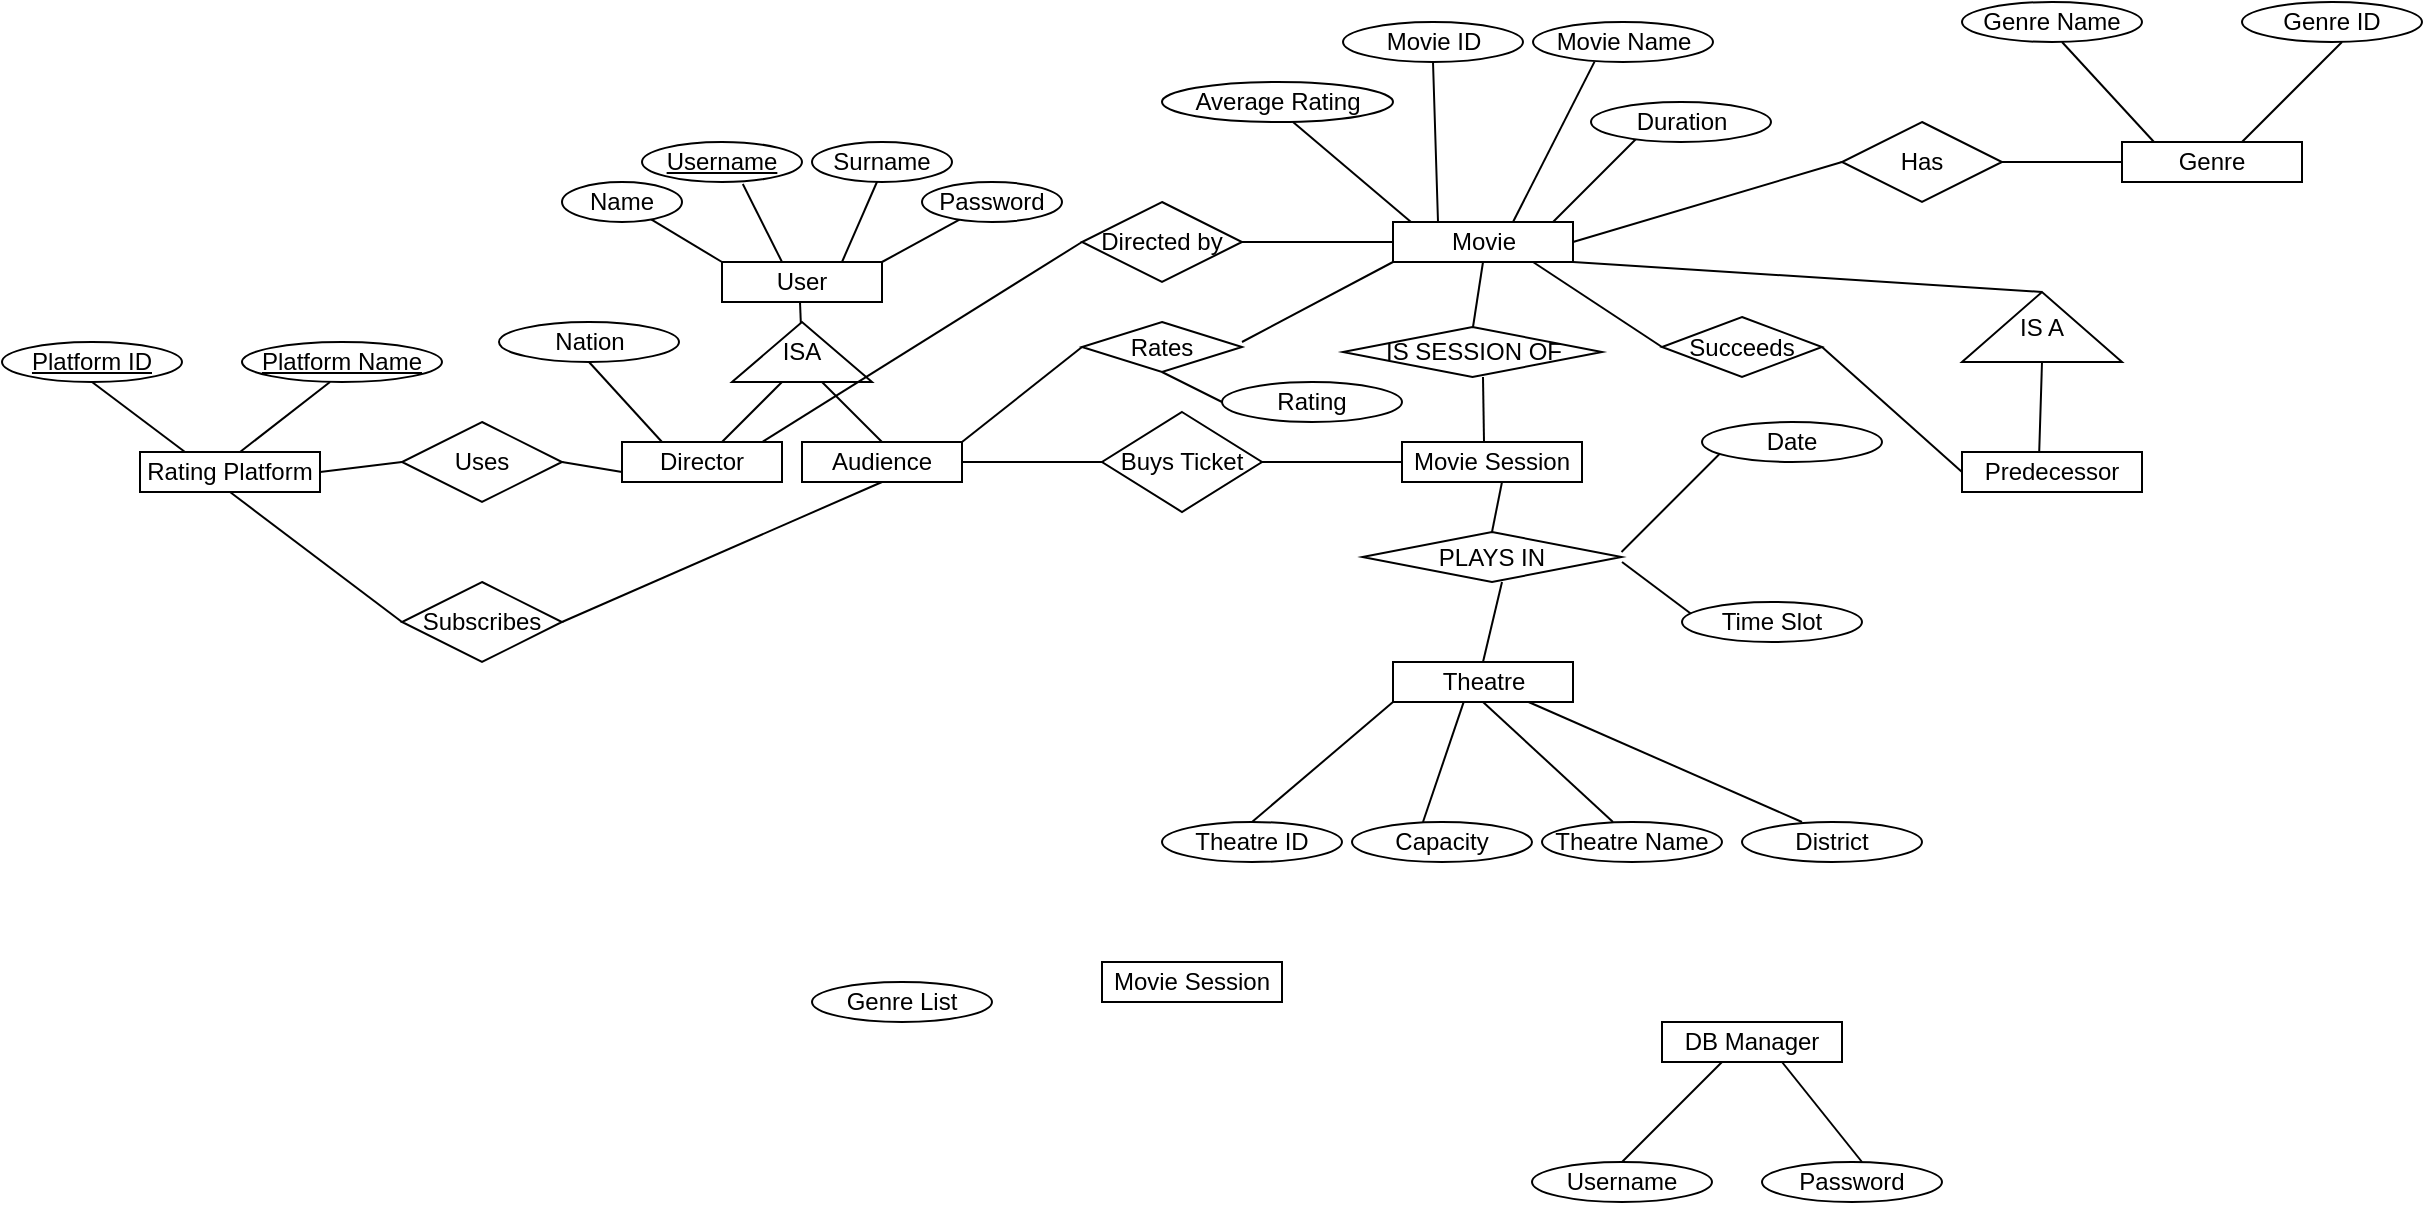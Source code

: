 <mxfile version="21.1.2" type="device">
  <diagram name="Sayfa -1" id="poSbmW3w7aa27YgTsH_x">
    <mxGraphModel dx="1400" dy="732" grid="1" gridSize="10" guides="1" tooltips="1" connect="1" arrows="1" fold="1" page="1" pageScale="1" pageWidth="827" pageHeight="1169" math="0" shadow="0">
      <root>
        <mxCell id="0" />
        <mxCell id="1" parent="0" />
        <mxCell id="N0dNc0JKmn3YzgxWupWn-2" value="User" style="rounded=0;whiteSpace=wrap;html=1;" parent="1" vertex="1">
          <mxGeometry x="500" y="250" width="80" height="20" as="geometry" />
        </mxCell>
        <mxCell id="N0dNc0JKmn3YzgxWupWn-3" value="" style="endArrow=none;html=1;rounded=0;" parent="1" edge="1">
          <mxGeometry width="50" height="50" relative="1" as="geometry">
            <mxPoint x="580" y="250" as="sourcePoint" />
            <mxPoint x="618.76" y="228.858" as="targetPoint" />
          </mxGeometry>
        </mxCell>
        <mxCell id="N0dNc0JKmn3YzgxWupWn-7" value="" style="endArrow=none;html=1;rounded=0;entryX=0.414;entryY=1.05;entryDx=0;entryDy=0;entryPerimeter=0;" parent="1" edge="1">
          <mxGeometry width="50" height="50" relative="1" as="geometry">
            <mxPoint x="560" y="250" as="sourcePoint" />
            <mxPoint x="581.4" y="201" as="targetPoint" />
          </mxGeometry>
        </mxCell>
        <mxCell id="N0dNc0JKmn3YzgxWupWn-8" value="" style="endArrow=none;html=1;rounded=0;entryX=0.63;entryY=1.05;entryDx=0;entryDy=0;entryPerimeter=0;" parent="1" target="N0dNc0JKmn3YzgxWupWn-11" edge="1">
          <mxGeometry width="50" height="50" relative="1" as="geometry">
            <mxPoint x="530" y="250" as="sourcePoint" />
            <mxPoint x="530" y="190" as="targetPoint" />
          </mxGeometry>
        </mxCell>
        <mxCell id="N0dNc0JKmn3YzgxWupWn-9" value="" style="endArrow=none;html=1;rounded=0;" parent="1" source="N0dNc0JKmn3YzgxWupWn-24" edge="1">
          <mxGeometry width="50" height="50" relative="1" as="geometry">
            <mxPoint x="500" y="250" as="sourcePoint" />
            <mxPoint x="450" y="230" as="targetPoint" />
          </mxGeometry>
        </mxCell>
        <mxCell id="N0dNc0JKmn3YzgxWupWn-11" value="&lt;u&gt;Username&lt;/u&gt;" style="ellipse;whiteSpace=wrap;html=1;" parent="1" vertex="1">
          <mxGeometry x="460" y="190" width="80" height="20" as="geometry" />
        </mxCell>
        <mxCell id="N0dNc0JKmn3YzgxWupWn-13" style="edgeStyle=orthogonalEdgeStyle;rounded=0;orthogonalLoop=1;jettySize=auto;html=1;exitX=0.5;exitY=1;exitDx=0;exitDy=0;" parent="1" edge="1">
          <mxGeometry relative="1" as="geometry">
            <mxPoint x="650" y="180" as="sourcePoint" />
            <mxPoint x="650" y="180" as="targetPoint" />
          </mxGeometry>
        </mxCell>
        <mxCell id="N0dNc0JKmn3YzgxWupWn-16" value="" style="endArrow=none;html=1;rounded=0;" parent="1" source="N0dNc0JKmn3YzgxWupWn-17" edge="1">
          <mxGeometry width="50" height="50" relative="1" as="geometry">
            <mxPoint x="540" y="300" as="sourcePoint" />
            <mxPoint x="539" y="270" as="targetPoint" />
          </mxGeometry>
        </mxCell>
        <mxCell id="N0dNc0JKmn3YzgxWupWn-18" value="" style="endArrow=none;html=1;rounded=0;" parent="1" target="N0dNc0JKmn3YzgxWupWn-17" edge="1">
          <mxGeometry width="50" height="50" relative="1" as="geometry">
            <mxPoint x="540" y="300" as="sourcePoint" />
            <mxPoint x="539" y="270" as="targetPoint" />
          </mxGeometry>
        </mxCell>
        <mxCell id="N0dNc0JKmn3YzgxWupWn-17" value="ISA" style="triangle;whiteSpace=wrap;html=1;direction=north;" parent="1" vertex="1">
          <mxGeometry x="505" y="280" width="70" height="30" as="geometry" />
        </mxCell>
        <mxCell id="N0dNc0JKmn3YzgxWupWn-19" value="" style="endArrow=none;html=1;rounded=0;" parent="1" edge="1">
          <mxGeometry width="50" height="50" relative="1" as="geometry">
            <mxPoint x="500" y="340" as="sourcePoint" />
            <mxPoint x="530" y="310" as="targetPoint" />
          </mxGeometry>
        </mxCell>
        <mxCell id="N0dNc0JKmn3YzgxWupWn-20" value="" style="endArrow=none;html=1;rounded=0;" parent="1" edge="1">
          <mxGeometry width="50" height="50" relative="1" as="geometry">
            <mxPoint x="580" y="340" as="sourcePoint" />
            <mxPoint x="550" y="310" as="targetPoint" />
          </mxGeometry>
        </mxCell>
        <mxCell id="N0dNc0JKmn3YzgxWupWn-22" value="Audience" style="rounded=0;whiteSpace=wrap;html=1;" parent="1" vertex="1">
          <mxGeometry x="540" y="340" width="80" height="20" as="geometry" />
        </mxCell>
        <mxCell id="N0dNc0JKmn3YzgxWupWn-23" value="Director" style="rounded=0;whiteSpace=wrap;html=1;" parent="1" vertex="1">
          <mxGeometry x="450" y="340" width="80" height="20" as="geometry" />
        </mxCell>
        <mxCell id="N0dNc0JKmn3YzgxWupWn-25" value="Surname" style="ellipse;whiteSpace=wrap;html=1;" parent="1" vertex="1">
          <mxGeometry x="545" y="190" width="70" height="20" as="geometry" />
        </mxCell>
        <mxCell id="N0dNc0JKmn3YzgxWupWn-26" value="Password" style="ellipse;whiteSpace=wrap;html=1;" parent="1" vertex="1">
          <mxGeometry x="600" y="210" width="70" height="20" as="geometry" />
        </mxCell>
        <mxCell id="N0dNc0JKmn3YzgxWupWn-27" value="" style="endArrow=none;html=1;rounded=0;" parent="1" target="N0dNc0JKmn3YzgxWupWn-24" edge="1">
          <mxGeometry width="50" height="50" relative="1" as="geometry">
            <mxPoint x="500" y="250" as="sourcePoint" />
            <mxPoint x="450" y="230" as="targetPoint" />
          </mxGeometry>
        </mxCell>
        <mxCell id="N0dNc0JKmn3YzgxWupWn-24" value="Name" style="ellipse;whiteSpace=wrap;html=1;" parent="1" vertex="1">
          <mxGeometry x="420" y="210" width="60" height="20" as="geometry" />
        </mxCell>
        <mxCell id="N0dNc0JKmn3YzgxWupWn-28" value="Rating Platform" style="rounded=0;whiteSpace=wrap;html=1;" parent="1" vertex="1">
          <mxGeometry x="209" y="345" width="90" height="20" as="geometry" />
        </mxCell>
        <mxCell id="N0dNc0JKmn3YzgxWupWn-29" value="&lt;u&gt;Platform Name&lt;/u&gt;" style="ellipse;whiteSpace=wrap;html=1;" parent="1" vertex="1">
          <mxGeometry x="260" y="290" width="100" height="20" as="geometry" />
        </mxCell>
        <mxCell id="N0dNc0JKmn3YzgxWupWn-30" value="&lt;u&gt;Platform ID&lt;/u&gt;" style="ellipse;whiteSpace=wrap;html=1;" parent="1" vertex="1">
          <mxGeometry x="140" y="290" width="90" height="20" as="geometry" />
        </mxCell>
        <mxCell id="N0dNc0JKmn3YzgxWupWn-31" value="" style="endArrow=none;html=1;rounded=0;entryX=0.5;entryY=1;entryDx=0;entryDy=0;" parent="1" edge="1">
          <mxGeometry width="50" height="50" relative="1" as="geometry">
            <mxPoint x="259" y="345" as="sourcePoint" />
            <mxPoint x="304" y="310" as="targetPoint" />
          </mxGeometry>
        </mxCell>
        <mxCell id="N0dNc0JKmn3YzgxWupWn-32" value="" style="endArrow=none;html=1;rounded=0;entryX=0.5;entryY=1;entryDx=0;entryDy=0;exitX=0.25;exitY=0;exitDx=0;exitDy=0;" parent="1" source="N0dNc0JKmn3YzgxWupWn-28" edge="1">
          <mxGeometry width="50" height="50" relative="1" as="geometry">
            <mxPoint x="140" y="345" as="sourcePoint" />
            <mxPoint x="185" y="310" as="targetPoint" />
          </mxGeometry>
        </mxCell>
        <mxCell id="N0dNc0JKmn3YzgxWupWn-66" value="Movie Session" style="rounded=0;whiteSpace=wrap;html=1;" parent="1" vertex="1">
          <mxGeometry x="690" y="600" width="90" height="20" as="geometry" />
        </mxCell>
        <mxCell id="N0dNc0JKmn3YzgxWupWn-77" value="Genre List" style="ellipse;whiteSpace=wrap;html=1;" parent="1" vertex="1">
          <mxGeometry x="545" y="610" width="90" height="20" as="geometry" />
        </mxCell>
        <mxCell id="9goSQjXUTcx60Nx5XbYn-3" value="Nation" style="ellipse;whiteSpace=wrap;html=1;" parent="1" vertex="1">
          <mxGeometry x="388.5" y="280" width="90" height="20" as="geometry" />
        </mxCell>
        <mxCell id="9goSQjXUTcx60Nx5XbYn-4" value="" style="endArrow=none;html=1;rounded=0;entryX=0.5;entryY=1;entryDx=0;entryDy=0;exitX=0.25;exitY=0;exitDx=0;exitDy=0;" parent="1" source="N0dNc0JKmn3YzgxWupWn-23" target="9goSQjXUTcx60Nx5XbYn-3" edge="1">
          <mxGeometry width="50" height="50" relative="1" as="geometry">
            <mxPoint x="438.5" y="340" as="sourcePoint" />
            <mxPoint x="478.5" y="300" as="targetPoint" />
          </mxGeometry>
        </mxCell>
        <mxCell id="9goSQjXUTcx60Nx5XbYn-6" value="Uses" style="rhombus;whiteSpace=wrap;html=1;" parent="1" vertex="1">
          <mxGeometry x="340" y="330" width="80" height="40" as="geometry" />
        </mxCell>
        <mxCell id="9goSQjXUTcx60Nx5XbYn-7" value="" style="endArrow=none;html=1;rounded=0;entryX=0;entryY=0.75;entryDx=0;entryDy=0;" parent="1" target="N0dNc0JKmn3YzgxWupWn-23" edge="1">
          <mxGeometry width="50" height="50" relative="1" as="geometry">
            <mxPoint x="420" y="350" as="sourcePoint" />
            <mxPoint x="440" y="350" as="targetPoint" />
          </mxGeometry>
        </mxCell>
        <mxCell id="9goSQjXUTcx60Nx5XbYn-8" value="" style="endArrow=none;html=1;rounded=0;exitX=1;exitY=0.5;exitDx=0;exitDy=0;" parent="1" source="N0dNc0JKmn3YzgxWupWn-28" edge="1">
          <mxGeometry width="50" height="50" relative="1" as="geometry">
            <mxPoint x="290" y="400" as="sourcePoint" />
            <mxPoint x="340" y="350" as="targetPoint" />
          </mxGeometry>
        </mxCell>
        <mxCell id="9goSQjXUTcx60Nx5XbYn-11" value="" style="endArrow=none;html=1;rounded=0;" parent="1" edge="1">
          <mxGeometry width="50" height="50" relative="1" as="geometry">
            <mxPoint x="620" y="350" as="sourcePoint" />
            <mxPoint x="690" y="350" as="targetPoint" />
          </mxGeometry>
        </mxCell>
        <mxCell id="9goSQjXUTcx60Nx5XbYn-12" value="Buys Ticket" style="rhombus;whiteSpace=wrap;html=1;" parent="1" vertex="1">
          <mxGeometry x="690" y="325" width="80" height="50" as="geometry" />
        </mxCell>
        <mxCell id="9goSQjXUTcx60Nx5XbYn-13" value="" style="endArrow=none;html=1;rounded=0;" parent="1" edge="1">
          <mxGeometry width="50" height="50" relative="1" as="geometry">
            <mxPoint x="770" y="350" as="sourcePoint" />
            <mxPoint x="840" y="350" as="targetPoint" />
          </mxGeometry>
        </mxCell>
        <mxCell id="9goSQjXUTcx60Nx5XbYn-15" value="Movie Session" style="rounded=0;whiteSpace=wrap;html=1;" parent="1" vertex="1">
          <mxGeometry x="840" y="340" width="90" height="20" as="geometry" />
        </mxCell>
        <mxCell id="9goSQjXUTcx60Nx5XbYn-16" value="Subscribes" style="rhombus;whiteSpace=wrap;html=1;" parent="1" vertex="1">
          <mxGeometry x="340" y="410" width="80" height="40" as="geometry" />
        </mxCell>
        <mxCell id="9goSQjXUTcx60Nx5XbYn-17" value="" style="endArrow=none;html=1;rounded=0;entryX=0.5;entryY=1;entryDx=0;entryDy=0;" parent="1" target="N0dNc0JKmn3YzgxWupWn-22" edge="1">
          <mxGeometry width="50" height="50" relative="1" as="geometry">
            <mxPoint x="420" y="430" as="sourcePoint" />
            <mxPoint x="470" y="380" as="targetPoint" />
          </mxGeometry>
        </mxCell>
        <mxCell id="9goSQjXUTcx60Nx5XbYn-18" value="" style="endArrow=none;html=1;rounded=0;exitX=0.5;exitY=1;exitDx=0;exitDy=0;" parent="1" source="N0dNc0JKmn3YzgxWupWn-28" edge="1">
          <mxGeometry width="50" height="50" relative="1" as="geometry">
            <mxPoint x="290" y="480" as="sourcePoint" />
            <mxPoint x="340" y="430" as="targetPoint" />
          </mxGeometry>
        </mxCell>
        <mxCell id="9goSQjXUTcx60Nx5XbYn-19" value="Theatre" style="rounded=0;whiteSpace=wrap;html=1;" parent="1" vertex="1">
          <mxGeometry x="835.5" y="450" width="90" height="20" as="geometry" />
        </mxCell>
        <mxCell id="9goSQjXUTcx60Nx5XbYn-25" value="Theatre ID" style="ellipse;whiteSpace=wrap;html=1;" parent="1" vertex="1">
          <mxGeometry x="720" y="530" width="90" height="20" as="geometry" />
        </mxCell>
        <mxCell id="9goSQjXUTcx60Nx5XbYn-26" value="District" style="ellipse;whiteSpace=wrap;html=1;" parent="1" vertex="1">
          <mxGeometry x="1010" y="530" width="90" height="20" as="geometry" />
        </mxCell>
        <mxCell id="9goSQjXUTcx60Nx5XbYn-27" value="Capacity" style="ellipse;whiteSpace=wrap;html=1;" parent="1" vertex="1">
          <mxGeometry x="815" y="530" width="90" height="20" as="geometry" />
        </mxCell>
        <mxCell id="9goSQjXUTcx60Nx5XbYn-28" value="Theatre Name" style="ellipse;whiteSpace=wrap;html=1;" parent="1" vertex="1">
          <mxGeometry x="910" y="530" width="90" height="20" as="geometry" />
        </mxCell>
        <mxCell id="9goSQjXUTcx60Nx5XbYn-36" value="Movie" style="rounded=0;whiteSpace=wrap;html=1;" parent="1" vertex="1">
          <mxGeometry x="835.5" y="230" width="90" height="20" as="geometry" />
        </mxCell>
        <mxCell id="9goSQjXUTcx60Nx5XbYn-37" value="" style="endArrow=none;html=1;rounded=0;" parent="1" edge="1">
          <mxGeometry width="50" height="50" relative="1" as="geometry">
            <mxPoint x="915.5" y="230" as="sourcePoint" />
            <mxPoint x="965.5" y="180" as="targetPoint" />
          </mxGeometry>
        </mxCell>
        <mxCell id="9goSQjXUTcx60Nx5XbYn-38" value="" style="endArrow=none;html=1;rounded=0;" parent="1" edge="1">
          <mxGeometry width="50" height="50" relative="1" as="geometry">
            <mxPoint x="844.5" y="230" as="sourcePoint" />
            <mxPoint x="785.5" y="180" as="targetPoint" />
          </mxGeometry>
        </mxCell>
        <mxCell id="9goSQjXUTcx60Nx5XbYn-39" value="" style="endArrow=none;html=1;rounded=0;entryX=0.5;entryY=1;entryDx=0;entryDy=0;" parent="1" target="9goSQjXUTcx60Nx5XbYn-43" edge="1">
          <mxGeometry width="50" height="50" relative="1" as="geometry">
            <mxPoint x="858" y="230" as="sourcePoint" />
            <mxPoint x="853" y="180" as="targetPoint" />
          </mxGeometry>
        </mxCell>
        <mxCell id="9goSQjXUTcx60Nx5XbYn-40" value="" style="endArrow=none;html=1;rounded=0;entryX=0.342;entryY=0.99;entryDx=0;entryDy=0;entryPerimeter=0;" parent="1" target="9goSQjXUTcx60Nx5XbYn-44" edge="1">
          <mxGeometry width="50" height="50" relative="1" as="geometry">
            <mxPoint x="895.5" y="230" as="sourcePoint" />
            <mxPoint x="913" y="180" as="targetPoint" />
          </mxGeometry>
        </mxCell>
        <mxCell id="9goSQjXUTcx60Nx5XbYn-41" value="Average Rating" style="ellipse;whiteSpace=wrap;html=1;" parent="1" vertex="1">
          <mxGeometry x="720" y="160" width="115.5" height="20" as="geometry" />
        </mxCell>
        <mxCell id="9goSQjXUTcx60Nx5XbYn-42" value="Duration" style="ellipse;whiteSpace=wrap;html=1;" parent="1" vertex="1">
          <mxGeometry x="934.5" y="170" width="90" height="20" as="geometry" />
        </mxCell>
        <mxCell id="9goSQjXUTcx60Nx5XbYn-43" value="Movie ID" style="ellipse;whiteSpace=wrap;html=1;" parent="1" vertex="1">
          <mxGeometry x="810.5" y="130" width="90" height="20" as="geometry" />
        </mxCell>
        <mxCell id="9goSQjXUTcx60Nx5XbYn-44" value="Movie Name" style="ellipse;whiteSpace=wrap;html=1;" parent="1" vertex="1">
          <mxGeometry x="905.5" y="130" width="90" height="20" as="geometry" />
        </mxCell>
        <mxCell id="9goSQjXUTcx60Nx5XbYn-45" value="IS SESSION OF" style="rhombus;whiteSpace=wrap;html=1;" parent="1" vertex="1">
          <mxGeometry x="810.5" y="282.5" width="129.5" height="25" as="geometry" />
        </mxCell>
        <mxCell id="9goSQjXUTcx60Nx5XbYn-46" value="" style="endArrow=none;html=1;rounded=0;" parent="1" edge="1">
          <mxGeometry width="50" height="50" relative="1" as="geometry">
            <mxPoint x="881" y="340" as="sourcePoint" />
            <mxPoint x="880.5" y="307.5" as="targetPoint" />
          </mxGeometry>
        </mxCell>
        <mxCell id="9goSQjXUTcx60Nx5XbYn-47" value="" style="endArrow=none;html=1;rounded=0;entryX=0.5;entryY=1;entryDx=0;entryDy=0;" parent="1" target="9goSQjXUTcx60Nx5XbYn-36" edge="1">
          <mxGeometry width="50" height="50" relative="1" as="geometry">
            <mxPoint x="875.5" y="282.5" as="sourcePoint" />
            <mxPoint x="925.5" y="232.5" as="targetPoint" />
          </mxGeometry>
        </mxCell>
        <mxCell id="9goSQjXUTcx60Nx5XbYn-49" value="PLAYS IN" style="rhombus;whiteSpace=wrap;html=1;" parent="1" vertex="1">
          <mxGeometry x="820.25" y="385" width="129.5" height="25" as="geometry" />
        </mxCell>
        <mxCell id="9goSQjXUTcx60Nx5XbYn-50" value="" style="endArrow=none;html=1;rounded=0;exitX=0.5;exitY=0;exitDx=0;exitDy=0;" parent="1" source="9goSQjXUTcx60Nx5XbYn-49" edge="1">
          <mxGeometry width="50" height="50" relative="1" as="geometry">
            <mxPoint x="840" y="410" as="sourcePoint" />
            <mxPoint x="890" y="360" as="targetPoint" />
          </mxGeometry>
        </mxCell>
        <mxCell id="9goSQjXUTcx60Nx5XbYn-51" value="" style="endArrow=none;html=1;rounded=0;exitX=0.5;exitY=0;exitDx=0;exitDy=0;" parent="1" source="9goSQjXUTcx60Nx5XbYn-19" edge="1">
          <mxGeometry width="50" height="50" relative="1" as="geometry">
            <mxPoint x="840" y="460" as="sourcePoint" />
            <mxPoint x="890" y="410" as="targetPoint" />
          </mxGeometry>
        </mxCell>
        <mxCell id="9goSQjXUTcx60Nx5XbYn-52" value="" style="endArrow=none;html=1;rounded=0;entryX=0;entryY=1;entryDx=0;entryDy=0;" parent="1" target="9goSQjXUTcx60Nx5XbYn-19" edge="1">
          <mxGeometry width="50" height="50" relative="1" as="geometry">
            <mxPoint x="765" y="530" as="sourcePoint" />
            <mxPoint x="815" y="480" as="targetPoint" />
          </mxGeometry>
        </mxCell>
        <mxCell id="9goSQjXUTcx60Nx5XbYn-53" value="" style="endArrow=none;html=1;rounded=0;entryX=0.392;entryY=1.01;entryDx=0;entryDy=0;entryPerimeter=0;" parent="1" target="9goSQjXUTcx60Nx5XbYn-19" edge="1">
          <mxGeometry width="50" height="50" relative="1" as="geometry">
            <mxPoint x="850.5" y="530" as="sourcePoint" />
            <mxPoint x="900.5" y="480" as="targetPoint" />
          </mxGeometry>
        </mxCell>
        <mxCell id="9goSQjXUTcx60Nx5XbYn-54" value="" style="endArrow=none;html=1;rounded=0;entryX=0.5;entryY=1;entryDx=0;entryDy=0;" parent="1" target="9goSQjXUTcx60Nx5XbYn-19" edge="1">
          <mxGeometry width="50" height="50" relative="1" as="geometry">
            <mxPoint x="945.5" y="530" as="sourcePoint" />
            <mxPoint x="995.5" y="480" as="targetPoint" />
          </mxGeometry>
        </mxCell>
        <mxCell id="9goSQjXUTcx60Nx5XbYn-55" value="" style="endArrow=none;html=1;rounded=0;" parent="1" target="9goSQjXUTcx60Nx5XbYn-19" edge="1">
          <mxGeometry width="50" height="50" relative="1" as="geometry">
            <mxPoint x="1040" y="530" as="sourcePoint" />
            <mxPoint x="1090" y="480" as="targetPoint" />
          </mxGeometry>
        </mxCell>
        <mxCell id="9goSQjXUTcx60Nx5XbYn-56" value="" style="endArrow=none;html=1;rounded=0;" parent="1" edge="1">
          <mxGeometry width="50" height="50" relative="1" as="geometry">
            <mxPoint x="949.75" y="395" as="sourcePoint" />
            <mxPoint x="999.75" y="345" as="targetPoint" />
          </mxGeometry>
        </mxCell>
        <mxCell id="9goSQjXUTcx60Nx5XbYn-57" value="Date" style="ellipse;whiteSpace=wrap;html=1;" parent="1" vertex="1">
          <mxGeometry x="990" y="330" width="90" height="20" as="geometry" />
        </mxCell>
        <mxCell id="9goSQjXUTcx60Nx5XbYn-58" value="" style="endArrow=none;html=1;rounded=0;" parent="1" edge="1">
          <mxGeometry width="50" height="50" relative="1" as="geometry">
            <mxPoint x="950" y="400" as="sourcePoint" />
            <mxPoint x="990" y="430" as="targetPoint" />
          </mxGeometry>
        </mxCell>
        <mxCell id="9goSQjXUTcx60Nx5XbYn-59" value="Time Slot" style="ellipse;whiteSpace=wrap;html=1;" parent="1" vertex="1">
          <mxGeometry x="980" y="420" width="90" height="20" as="geometry" />
        </mxCell>
        <mxCell id="9goSQjXUTcx60Nx5XbYn-60" value="" style="endArrow=none;html=1;rounded=0;entryX=0;entryY=0.5;entryDx=0;entryDy=0;" parent="1" source="9goSQjXUTcx60Nx5XbYn-62" target="9goSQjXUTcx60Nx5XbYn-36" edge="1">
          <mxGeometry width="50" height="50" relative="1" as="geometry">
            <mxPoint x="760" y="280" as="sourcePoint" />
            <mxPoint x="830" y="240" as="targetPoint" />
          </mxGeometry>
        </mxCell>
        <mxCell id="9goSQjXUTcx60Nx5XbYn-62" value="Directed by" style="rhombus;whiteSpace=wrap;html=1;" parent="1" vertex="1">
          <mxGeometry x="680" y="220" width="80" height="40" as="geometry" />
        </mxCell>
        <mxCell id="9goSQjXUTcx60Nx5XbYn-64" value="" style="endArrow=none;html=1;rounded=0;exitX=0.88;exitY=-0.01;exitDx=0;exitDy=0;exitPerimeter=0;entryX=0;entryY=0.5;entryDx=0;entryDy=0;" parent="1" source="N0dNc0JKmn3YzgxWupWn-23" target="9goSQjXUTcx60Nx5XbYn-62" edge="1">
          <mxGeometry width="50" height="50" relative="1" as="geometry">
            <mxPoint x="630" y="330" as="sourcePoint" />
            <mxPoint x="680" y="280" as="targetPoint" />
          </mxGeometry>
        </mxCell>
        <mxCell id="9goSQjXUTcx60Nx5XbYn-65" value="" style="endArrow=none;html=1;rounded=0;entryX=1;entryY=1;entryDx=0;entryDy=0;exitX=1;exitY=0.5;exitDx=0;exitDy=0;" parent="1" source="9goSQjXUTcx60Nx5XbYn-66" target="9goSQjXUTcx60Nx5XbYn-36" edge="1">
          <mxGeometry width="50" height="50" relative="1" as="geometry">
            <mxPoint x="1000" y="260" as="sourcePoint" />
            <mxPoint x="1110" y="210" as="targetPoint" />
          </mxGeometry>
        </mxCell>
        <mxCell id="9goSQjXUTcx60Nx5XbYn-66" value="IS A" style="triangle;whiteSpace=wrap;html=1;direction=north;" parent="1" vertex="1">
          <mxGeometry x="1120" y="265" width="80" height="35" as="geometry" />
        </mxCell>
        <mxCell id="9goSQjXUTcx60Nx5XbYn-67" value="" style="endArrow=none;html=1;rounded=0;entryX=0;entryY=0.5;entryDx=0;entryDy=0;exitX=0.429;exitY=-0.001;exitDx=0;exitDy=0;exitPerimeter=0;" parent="1" source="9goSQjXUTcx60Nx5XbYn-70" target="9goSQjXUTcx60Nx5XbYn-66" edge="1">
          <mxGeometry width="50" height="50" relative="1" as="geometry">
            <mxPoint x="1160" y="340" as="sourcePoint" />
            <mxPoint x="1170" y="325" as="targetPoint" />
          </mxGeometry>
        </mxCell>
        <mxCell id="9goSQjXUTcx60Nx5XbYn-70" value="Predecessor" style="rounded=0;whiteSpace=wrap;html=1;" parent="1" vertex="1">
          <mxGeometry x="1120" y="345" width="90" height="20" as="geometry" />
        </mxCell>
        <mxCell id="9goSQjXUTcx60Nx5XbYn-72" value="Succeeds" style="rhombus;whiteSpace=wrap;html=1;" parent="1" vertex="1">
          <mxGeometry x="970" y="277.5" width="80" height="30" as="geometry" />
        </mxCell>
        <mxCell id="9goSQjXUTcx60Nx5XbYn-73" value="" style="endArrow=none;html=1;rounded=0;exitX=0;exitY=0.5;exitDx=0;exitDy=0;" parent="1" source="9goSQjXUTcx60Nx5XbYn-72" edge="1">
          <mxGeometry width="50" height="50" relative="1" as="geometry">
            <mxPoint x="855.5" y="300" as="sourcePoint" />
            <mxPoint x="905.5" y="250" as="targetPoint" />
          </mxGeometry>
        </mxCell>
        <mxCell id="9goSQjXUTcx60Nx5XbYn-74" value="" style="endArrow=none;html=1;rounded=0;exitX=0;exitY=0.5;exitDx=0;exitDy=0;entryX=1;entryY=0.5;entryDx=0;entryDy=0;" parent="1" source="9goSQjXUTcx60Nx5XbYn-70" target="9goSQjXUTcx60Nx5XbYn-72" edge="1">
          <mxGeometry width="50" height="50" relative="1" as="geometry">
            <mxPoint x="1000" y="340" as="sourcePoint" />
            <mxPoint x="1050" y="290" as="targetPoint" />
          </mxGeometry>
        </mxCell>
        <mxCell id="9goSQjXUTcx60Nx5XbYn-75" value="" style="endArrow=none;html=1;rounded=0;entryX=0;entryY=0.5;entryDx=0;entryDy=0;" parent="1" target="9goSQjXUTcx60Nx5XbYn-76" edge="1">
          <mxGeometry width="50" height="50" relative="1" as="geometry">
            <mxPoint x="925.5" y="240" as="sourcePoint" />
            <mxPoint x="1080" y="200" as="targetPoint" />
          </mxGeometry>
        </mxCell>
        <mxCell id="9goSQjXUTcx60Nx5XbYn-76" value="Has" style="rhombus;whiteSpace=wrap;html=1;" parent="1" vertex="1">
          <mxGeometry x="1060" y="180" width="80" height="40" as="geometry" />
        </mxCell>
        <mxCell id="9goSQjXUTcx60Nx5XbYn-77" value="" style="endArrow=none;html=1;rounded=0;" parent="1" edge="1">
          <mxGeometry width="50" height="50" relative="1" as="geometry">
            <mxPoint x="1140" y="200" as="sourcePoint" />
            <mxPoint x="1200" y="200" as="targetPoint" />
          </mxGeometry>
        </mxCell>
        <mxCell id="9goSQjXUTcx60Nx5XbYn-79" value="Genre" style="rounded=0;whiteSpace=wrap;html=1;" parent="1" vertex="1">
          <mxGeometry x="1200" y="190" width="90" height="20" as="geometry" />
        </mxCell>
        <mxCell id="9goSQjXUTcx60Nx5XbYn-80" value="" style="endArrow=none;html=1;rounded=0;" parent="1" edge="1">
          <mxGeometry width="50" height="50" relative="1" as="geometry">
            <mxPoint x="1260" y="190" as="sourcePoint" />
            <mxPoint x="1310" y="140" as="targetPoint" />
          </mxGeometry>
        </mxCell>
        <mxCell id="9goSQjXUTcx60Nx5XbYn-83" value="Genre ID" style="ellipse;whiteSpace=wrap;html=1;" parent="1" vertex="1">
          <mxGeometry x="1260" y="120" width="90" height="20" as="geometry" />
        </mxCell>
        <mxCell id="9goSQjXUTcx60Nx5XbYn-84" value="" style="endArrow=none;html=1;rounded=0;" parent="1" edge="1">
          <mxGeometry width="50" height="50" relative="1" as="geometry">
            <mxPoint x="1216" y="190" as="sourcePoint" />
            <mxPoint x="1170" y="140" as="targetPoint" />
          </mxGeometry>
        </mxCell>
        <mxCell id="9goSQjXUTcx60Nx5XbYn-86" value="Genre Name" style="ellipse;whiteSpace=wrap;html=1;" parent="1" vertex="1">
          <mxGeometry x="1120" y="120" width="90" height="20" as="geometry" />
        </mxCell>
        <mxCell id="9goSQjXUTcx60Nx5XbYn-87" value="Rates" style="rhombus;whiteSpace=wrap;html=1;" parent="1" vertex="1">
          <mxGeometry x="680" y="280" width="80" height="25" as="geometry" />
        </mxCell>
        <mxCell id="9goSQjXUTcx60Nx5XbYn-88" value="" style="endArrow=none;html=1;rounded=0;entryX=0;entryY=0.5;entryDx=0;entryDy=0;" parent="1" target="9goSQjXUTcx60Nx5XbYn-87" edge="1">
          <mxGeometry width="50" height="50" relative="1" as="geometry">
            <mxPoint x="620" y="340" as="sourcePoint" />
            <mxPoint x="670" y="290" as="targetPoint" />
          </mxGeometry>
        </mxCell>
        <mxCell id="9goSQjXUTcx60Nx5XbYn-89" value="" style="endArrow=none;html=1;rounded=0;entryX=0;entryY=1;entryDx=0;entryDy=0;" parent="1" target="9goSQjXUTcx60Nx5XbYn-36" edge="1">
          <mxGeometry width="50" height="50" relative="1" as="geometry">
            <mxPoint x="760" y="290" as="sourcePoint" />
            <mxPoint x="810" y="240" as="targetPoint" />
          </mxGeometry>
        </mxCell>
        <mxCell id="9goSQjXUTcx60Nx5XbYn-91" value="Rating" style="ellipse;whiteSpace=wrap;html=1;" parent="1" vertex="1">
          <mxGeometry x="750" y="310" width="90" height="20" as="geometry" />
        </mxCell>
        <mxCell id="9goSQjXUTcx60Nx5XbYn-92" value="" style="endArrow=none;html=1;rounded=0;exitX=0;exitY=0.5;exitDx=0;exitDy=0;" parent="1" source="9goSQjXUTcx60Nx5XbYn-91" edge="1">
          <mxGeometry width="50" height="50" relative="1" as="geometry">
            <mxPoint x="670" y="355" as="sourcePoint" />
            <mxPoint x="720" y="305" as="targetPoint" />
          </mxGeometry>
        </mxCell>
        <mxCell id="9goSQjXUTcx60Nx5XbYn-95" value="DB Manager" style="rounded=0;whiteSpace=wrap;html=1;" parent="1" vertex="1">
          <mxGeometry x="970" y="630" width="90" height="20" as="geometry" />
        </mxCell>
        <mxCell id="9goSQjXUTcx60Nx5XbYn-97" value="" style="endArrow=none;html=1;rounded=0;" parent="1" edge="1">
          <mxGeometry width="50" height="50" relative="1" as="geometry">
            <mxPoint x="950" y="700" as="sourcePoint" />
            <mxPoint x="1000" y="650" as="targetPoint" />
          </mxGeometry>
        </mxCell>
        <mxCell id="9goSQjXUTcx60Nx5XbYn-99" value="" style="endArrow=none;html=1;rounded=0;" parent="1" edge="1">
          <mxGeometry width="50" height="50" relative="1" as="geometry">
            <mxPoint x="1070" y="700" as="sourcePoint" />
            <mxPoint x="1030" y="650" as="targetPoint" />
          </mxGeometry>
        </mxCell>
        <mxCell id="9goSQjXUTcx60Nx5XbYn-100" value="Username" style="ellipse;whiteSpace=wrap;html=1;" parent="1" vertex="1">
          <mxGeometry x="905" y="700" width="90" height="20" as="geometry" />
        </mxCell>
        <mxCell id="9goSQjXUTcx60Nx5XbYn-101" value="Password" style="ellipse;whiteSpace=wrap;html=1;" parent="1" vertex="1">
          <mxGeometry x="1020" y="700" width="90" height="20" as="geometry" />
        </mxCell>
      </root>
    </mxGraphModel>
  </diagram>
</mxfile>
